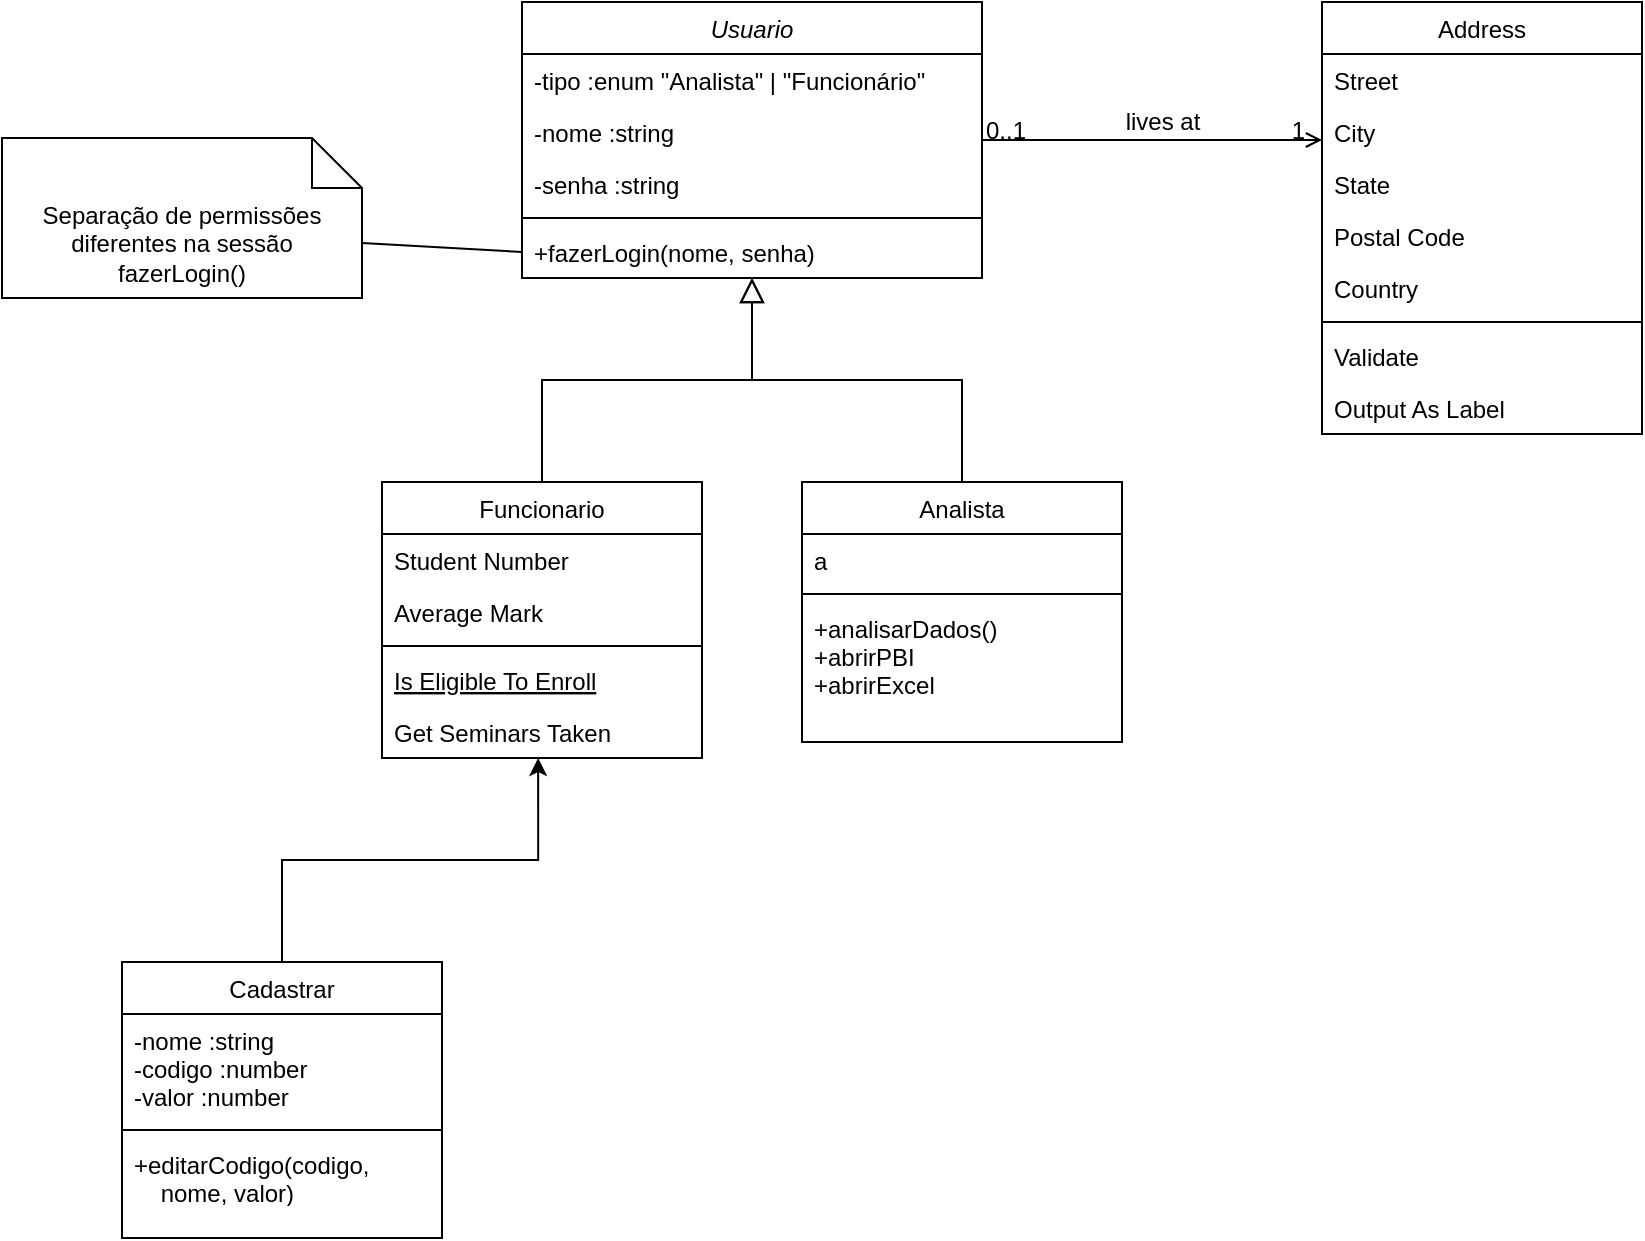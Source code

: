 <mxfile version="20.6.0" type="github" pages="2">
  <diagram id="C5RBs43oDa-KdzZeNtuy" name="Classes">
    <mxGraphModel dx="2249" dy="817" grid="1" gridSize="10" guides="1" tooltips="1" connect="1" arrows="1" fold="1" page="1" pageScale="1" pageWidth="827" pageHeight="1169" math="0" shadow="0">
      <root>
        <mxCell id="WIyWlLk6GJQsqaUBKTNV-0" />
        <mxCell id="WIyWlLk6GJQsqaUBKTNV-1" parent="WIyWlLk6GJQsqaUBKTNV-0" />
        <mxCell id="zkfFHV4jXpPFQw0GAbJ--0" value="Usuario" style="swimlane;fontStyle=2;align=center;verticalAlign=top;childLayout=stackLayout;horizontal=1;startSize=26;horizontalStack=0;resizeParent=1;resizeLast=0;collapsible=1;marginBottom=0;rounded=0;shadow=0;strokeWidth=1;" parent="WIyWlLk6GJQsqaUBKTNV-1" vertex="1">
          <mxGeometry x="190" y="120" width="230" height="138" as="geometry">
            <mxRectangle x="230" y="140" width="160" height="26" as="alternateBounds" />
          </mxGeometry>
        </mxCell>
        <mxCell id="zkfFHV4jXpPFQw0GAbJ--1" value="-tipo :enum &quot;Analista&quot; | &quot;Funcionário&quot;&#xa; " style="text;align=left;verticalAlign=top;spacingLeft=4;spacingRight=4;overflow=hidden;rotatable=0;points=[[0,0.5],[1,0.5]];portConstraint=eastwest;" parent="zkfFHV4jXpPFQw0GAbJ--0" vertex="1">
          <mxGeometry y="26" width="230" height="26" as="geometry" />
        </mxCell>
        <mxCell id="zkfFHV4jXpPFQw0GAbJ--2" value="-nome :string" style="text;align=left;verticalAlign=top;spacingLeft=4;spacingRight=4;overflow=hidden;rotatable=0;points=[[0,0.5],[1,0.5]];portConstraint=eastwest;rounded=0;shadow=0;html=0;" parent="zkfFHV4jXpPFQw0GAbJ--0" vertex="1">
          <mxGeometry y="52" width="230" height="26" as="geometry" />
        </mxCell>
        <mxCell id="zkfFHV4jXpPFQw0GAbJ--3" value="-senha :string" style="text;align=left;verticalAlign=top;spacingLeft=4;spacingRight=4;overflow=hidden;rotatable=0;points=[[0,0.5],[1,0.5]];portConstraint=eastwest;rounded=0;shadow=0;html=0;" parent="zkfFHV4jXpPFQw0GAbJ--0" vertex="1">
          <mxGeometry y="78" width="230" height="26" as="geometry" />
        </mxCell>
        <mxCell id="zkfFHV4jXpPFQw0GAbJ--4" value="" style="line;html=1;strokeWidth=1;align=left;verticalAlign=middle;spacingTop=-1;spacingLeft=3;spacingRight=3;rotatable=0;labelPosition=right;points=[];portConstraint=eastwest;" parent="zkfFHV4jXpPFQw0GAbJ--0" vertex="1">
          <mxGeometry y="104" width="230" height="8" as="geometry" />
        </mxCell>
        <mxCell id="zkfFHV4jXpPFQw0GAbJ--5" value="+fazerLogin(nome, senha)" style="text;align=left;verticalAlign=top;spacingLeft=4;spacingRight=4;overflow=hidden;rotatable=0;points=[[0,0.5],[1,0.5]];portConstraint=eastwest;" parent="zkfFHV4jXpPFQw0GAbJ--0" vertex="1">
          <mxGeometry y="112" width="230" height="26" as="geometry" />
        </mxCell>
        <mxCell id="zkfFHV4jXpPFQw0GAbJ--6" value="Funcionario" style="swimlane;fontStyle=0;align=center;verticalAlign=top;childLayout=stackLayout;horizontal=1;startSize=26;horizontalStack=0;resizeParent=1;resizeLast=0;collapsible=1;marginBottom=0;rounded=0;shadow=0;strokeWidth=1;" parent="WIyWlLk6GJQsqaUBKTNV-1" vertex="1">
          <mxGeometry x="120" y="360" width="160" height="138" as="geometry">
            <mxRectangle x="130" y="380" width="160" height="26" as="alternateBounds" />
          </mxGeometry>
        </mxCell>
        <mxCell id="zkfFHV4jXpPFQw0GAbJ--7" value="Student Number" style="text;align=left;verticalAlign=top;spacingLeft=4;spacingRight=4;overflow=hidden;rotatable=0;points=[[0,0.5],[1,0.5]];portConstraint=eastwest;" parent="zkfFHV4jXpPFQw0GAbJ--6" vertex="1">
          <mxGeometry y="26" width="160" height="26" as="geometry" />
        </mxCell>
        <mxCell id="zkfFHV4jXpPFQw0GAbJ--8" value="Average Mark" style="text;align=left;verticalAlign=top;spacingLeft=4;spacingRight=4;overflow=hidden;rotatable=0;points=[[0,0.5],[1,0.5]];portConstraint=eastwest;rounded=0;shadow=0;html=0;" parent="zkfFHV4jXpPFQw0GAbJ--6" vertex="1">
          <mxGeometry y="52" width="160" height="26" as="geometry" />
        </mxCell>
        <mxCell id="zkfFHV4jXpPFQw0GAbJ--9" value="" style="line;html=1;strokeWidth=1;align=left;verticalAlign=middle;spacingTop=-1;spacingLeft=3;spacingRight=3;rotatable=0;labelPosition=right;points=[];portConstraint=eastwest;" parent="zkfFHV4jXpPFQw0GAbJ--6" vertex="1">
          <mxGeometry y="78" width="160" height="8" as="geometry" />
        </mxCell>
        <mxCell id="zkfFHV4jXpPFQw0GAbJ--10" value="Is Eligible To Enroll" style="text;align=left;verticalAlign=top;spacingLeft=4;spacingRight=4;overflow=hidden;rotatable=0;points=[[0,0.5],[1,0.5]];portConstraint=eastwest;fontStyle=4" parent="zkfFHV4jXpPFQw0GAbJ--6" vertex="1">
          <mxGeometry y="86" width="160" height="26" as="geometry" />
        </mxCell>
        <mxCell id="zkfFHV4jXpPFQw0GAbJ--11" value="Get Seminars Taken" style="text;align=left;verticalAlign=top;spacingLeft=4;spacingRight=4;overflow=hidden;rotatable=0;points=[[0,0.5],[1,0.5]];portConstraint=eastwest;" parent="zkfFHV4jXpPFQw0GAbJ--6" vertex="1">
          <mxGeometry y="112" width="160" height="26" as="geometry" />
        </mxCell>
        <mxCell id="zkfFHV4jXpPFQw0GAbJ--12" value="" style="endArrow=block;endSize=10;endFill=0;shadow=0;strokeWidth=1;rounded=0;edgeStyle=elbowEdgeStyle;elbow=vertical;" parent="WIyWlLk6GJQsqaUBKTNV-1" source="zkfFHV4jXpPFQw0GAbJ--6" target="zkfFHV4jXpPFQw0GAbJ--0" edge="1">
          <mxGeometry width="160" relative="1" as="geometry">
            <mxPoint x="200" y="203" as="sourcePoint" />
            <mxPoint x="200" y="203" as="targetPoint" />
          </mxGeometry>
        </mxCell>
        <mxCell id="zkfFHV4jXpPFQw0GAbJ--13" value="Analista" style="swimlane;fontStyle=0;align=center;verticalAlign=top;childLayout=stackLayout;horizontal=1;startSize=26;horizontalStack=0;resizeParent=1;resizeLast=0;collapsible=1;marginBottom=0;rounded=0;shadow=0;strokeWidth=1;" parent="WIyWlLk6GJQsqaUBKTNV-1" vertex="1">
          <mxGeometry x="330" y="360" width="160" height="130" as="geometry">
            <mxRectangle x="340" y="380" width="170" height="26" as="alternateBounds" />
          </mxGeometry>
        </mxCell>
        <mxCell id="zkfFHV4jXpPFQw0GAbJ--14" value="a" style="text;align=left;verticalAlign=top;spacingLeft=4;spacingRight=4;overflow=hidden;rotatable=0;points=[[0,0.5],[1,0.5]];portConstraint=eastwest;" parent="zkfFHV4jXpPFQw0GAbJ--13" vertex="1">
          <mxGeometry y="26" width="160" height="26" as="geometry" />
        </mxCell>
        <mxCell id="zkfFHV4jXpPFQw0GAbJ--15" value="" style="line;html=1;strokeWidth=1;align=left;verticalAlign=middle;spacingTop=-1;spacingLeft=3;spacingRight=3;rotatable=0;labelPosition=right;points=[];portConstraint=eastwest;" parent="zkfFHV4jXpPFQw0GAbJ--13" vertex="1">
          <mxGeometry y="52" width="160" height="8" as="geometry" />
        </mxCell>
        <mxCell id="MXltEWGEqWDvae1Of614-11" value="+analisarDados()&#xa;+abrirPBI&#xa;+abrirExcel&#xa;" style="text;align=left;verticalAlign=top;spacingLeft=4;spacingRight=4;overflow=hidden;rotatable=0;points=[[0,0.5],[1,0.5]];portConstraint=eastwest;fontStyle=0" vertex="1" parent="zkfFHV4jXpPFQw0GAbJ--13">
          <mxGeometry y="60" width="160" height="60" as="geometry" />
        </mxCell>
        <mxCell id="zkfFHV4jXpPFQw0GAbJ--16" value="" style="endArrow=block;endSize=10;endFill=0;shadow=0;strokeWidth=1;rounded=0;edgeStyle=elbowEdgeStyle;elbow=vertical;" parent="WIyWlLk6GJQsqaUBKTNV-1" source="zkfFHV4jXpPFQw0GAbJ--13" target="zkfFHV4jXpPFQw0GAbJ--0" edge="1">
          <mxGeometry width="160" relative="1" as="geometry">
            <mxPoint x="210" y="373" as="sourcePoint" />
            <mxPoint x="310" y="271" as="targetPoint" />
          </mxGeometry>
        </mxCell>
        <mxCell id="zkfFHV4jXpPFQw0GAbJ--17" value="Address" style="swimlane;fontStyle=0;align=center;verticalAlign=top;childLayout=stackLayout;horizontal=1;startSize=26;horizontalStack=0;resizeParent=1;resizeLast=0;collapsible=1;marginBottom=0;rounded=0;shadow=0;strokeWidth=1;" parent="WIyWlLk6GJQsqaUBKTNV-1" vertex="1">
          <mxGeometry x="590" y="120" width="160" height="216" as="geometry">
            <mxRectangle x="550" y="140" width="160" height="26" as="alternateBounds" />
          </mxGeometry>
        </mxCell>
        <mxCell id="zkfFHV4jXpPFQw0GAbJ--18" value="Street" style="text;align=left;verticalAlign=top;spacingLeft=4;spacingRight=4;overflow=hidden;rotatable=0;points=[[0,0.5],[1,0.5]];portConstraint=eastwest;" parent="zkfFHV4jXpPFQw0GAbJ--17" vertex="1">
          <mxGeometry y="26" width="160" height="26" as="geometry" />
        </mxCell>
        <mxCell id="zkfFHV4jXpPFQw0GAbJ--19" value="City" style="text;align=left;verticalAlign=top;spacingLeft=4;spacingRight=4;overflow=hidden;rotatable=0;points=[[0,0.5],[1,0.5]];portConstraint=eastwest;rounded=0;shadow=0;html=0;" parent="zkfFHV4jXpPFQw0GAbJ--17" vertex="1">
          <mxGeometry y="52" width="160" height="26" as="geometry" />
        </mxCell>
        <mxCell id="zkfFHV4jXpPFQw0GAbJ--20" value="State" style="text;align=left;verticalAlign=top;spacingLeft=4;spacingRight=4;overflow=hidden;rotatable=0;points=[[0,0.5],[1,0.5]];portConstraint=eastwest;rounded=0;shadow=0;html=0;" parent="zkfFHV4jXpPFQw0GAbJ--17" vertex="1">
          <mxGeometry y="78" width="160" height="26" as="geometry" />
        </mxCell>
        <mxCell id="zkfFHV4jXpPFQw0GAbJ--21" value="Postal Code" style="text;align=left;verticalAlign=top;spacingLeft=4;spacingRight=4;overflow=hidden;rotatable=0;points=[[0,0.5],[1,0.5]];portConstraint=eastwest;rounded=0;shadow=0;html=0;" parent="zkfFHV4jXpPFQw0GAbJ--17" vertex="1">
          <mxGeometry y="104" width="160" height="26" as="geometry" />
        </mxCell>
        <mxCell id="zkfFHV4jXpPFQw0GAbJ--22" value="Country" style="text;align=left;verticalAlign=top;spacingLeft=4;spacingRight=4;overflow=hidden;rotatable=0;points=[[0,0.5],[1,0.5]];portConstraint=eastwest;rounded=0;shadow=0;html=0;" parent="zkfFHV4jXpPFQw0GAbJ--17" vertex="1">
          <mxGeometry y="130" width="160" height="26" as="geometry" />
        </mxCell>
        <mxCell id="zkfFHV4jXpPFQw0GAbJ--23" value="" style="line;html=1;strokeWidth=1;align=left;verticalAlign=middle;spacingTop=-1;spacingLeft=3;spacingRight=3;rotatable=0;labelPosition=right;points=[];portConstraint=eastwest;" parent="zkfFHV4jXpPFQw0GAbJ--17" vertex="1">
          <mxGeometry y="156" width="160" height="8" as="geometry" />
        </mxCell>
        <mxCell id="zkfFHV4jXpPFQw0GAbJ--24" value="Validate" style="text;align=left;verticalAlign=top;spacingLeft=4;spacingRight=4;overflow=hidden;rotatable=0;points=[[0,0.5],[1,0.5]];portConstraint=eastwest;" parent="zkfFHV4jXpPFQw0GAbJ--17" vertex="1">
          <mxGeometry y="164" width="160" height="26" as="geometry" />
        </mxCell>
        <mxCell id="zkfFHV4jXpPFQw0GAbJ--25" value="Output As Label" style="text;align=left;verticalAlign=top;spacingLeft=4;spacingRight=4;overflow=hidden;rotatable=0;points=[[0,0.5],[1,0.5]];portConstraint=eastwest;" parent="zkfFHV4jXpPFQw0GAbJ--17" vertex="1">
          <mxGeometry y="190" width="160" height="26" as="geometry" />
        </mxCell>
        <mxCell id="zkfFHV4jXpPFQw0GAbJ--26" value="" style="endArrow=open;shadow=0;strokeWidth=1;rounded=0;endFill=1;edgeStyle=elbowEdgeStyle;elbow=vertical;" parent="WIyWlLk6GJQsqaUBKTNV-1" source="zkfFHV4jXpPFQw0GAbJ--0" target="zkfFHV4jXpPFQw0GAbJ--17" edge="1">
          <mxGeometry x="0.5" y="41" relative="1" as="geometry">
            <mxPoint x="380" y="192" as="sourcePoint" />
            <mxPoint x="540" y="192" as="targetPoint" />
            <mxPoint x="-40" y="32" as="offset" />
          </mxGeometry>
        </mxCell>
        <mxCell id="zkfFHV4jXpPFQw0GAbJ--27" value="0..1" style="resizable=0;align=left;verticalAlign=bottom;labelBackgroundColor=none;fontSize=12;" parent="zkfFHV4jXpPFQw0GAbJ--26" connectable="0" vertex="1">
          <mxGeometry x="-1" relative="1" as="geometry">
            <mxPoint y="4" as="offset" />
          </mxGeometry>
        </mxCell>
        <mxCell id="zkfFHV4jXpPFQw0GAbJ--28" value="1" style="resizable=0;align=right;verticalAlign=bottom;labelBackgroundColor=none;fontSize=12;" parent="zkfFHV4jXpPFQw0GAbJ--26" connectable="0" vertex="1">
          <mxGeometry x="1" relative="1" as="geometry">
            <mxPoint x="-7" y="4" as="offset" />
          </mxGeometry>
        </mxCell>
        <mxCell id="zkfFHV4jXpPFQw0GAbJ--29" value="lives at" style="text;html=1;resizable=0;points=[];;align=center;verticalAlign=middle;labelBackgroundColor=none;rounded=0;shadow=0;strokeWidth=1;fontSize=12;" parent="zkfFHV4jXpPFQw0GAbJ--26" vertex="1" connectable="0">
          <mxGeometry x="0.5" y="49" relative="1" as="geometry">
            <mxPoint x="-38" y="40" as="offset" />
          </mxGeometry>
        </mxCell>
        <mxCell id="JXFcDKoOjAv2CRBzyAt1-0" style="rounded=0;orthogonalLoop=1;jettySize=auto;html=1;exitX=0;exitY=0;exitDx=180;exitDy=52.5;exitPerimeter=0;entryX=0;entryY=0.5;entryDx=0;entryDy=0;endArrow=none;endFill=0;" parent="WIyWlLk6GJQsqaUBKTNV-1" source="rXVQkoE6x8PTo4L2yQFu-0" target="zkfFHV4jXpPFQw0GAbJ--5" edge="1">
          <mxGeometry relative="1" as="geometry" />
        </mxCell>
        <mxCell id="rXVQkoE6x8PTo4L2yQFu-0" value="Separação de permissões diferentes na sessão fazerLogin()" style="shape=note2;boundedLbl=1;whiteSpace=wrap;html=1;size=25;verticalAlign=top;align=center;" parent="WIyWlLk6GJQsqaUBKTNV-1" vertex="1">
          <mxGeometry x="-70" y="188" width="180" height="80" as="geometry" />
        </mxCell>
        <mxCell id="MXltEWGEqWDvae1Of614-13" style="edgeStyle=orthogonalEdgeStyle;rounded=0;orthogonalLoop=1;jettySize=auto;html=1;entryX=0.488;entryY=1;entryDx=0;entryDy=0;entryPerimeter=0;" edge="1" parent="WIyWlLk6GJQsqaUBKTNV-1" source="MXltEWGEqWDvae1Of614-5" target="zkfFHV4jXpPFQw0GAbJ--11">
          <mxGeometry relative="1" as="geometry" />
        </mxCell>
        <mxCell id="MXltEWGEqWDvae1Of614-5" value="Cadastrar" style="swimlane;fontStyle=0;align=center;verticalAlign=top;childLayout=stackLayout;horizontal=1;startSize=26;horizontalStack=0;resizeParent=1;resizeLast=0;collapsible=1;marginBottom=0;rounded=0;shadow=0;strokeWidth=1;" vertex="1" parent="WIyWlLk6GJQsqaUBKTNV-1">
          <mxGeometry x="-10" y="600" width="160" height="138" as="geometry">
            <mxRectangle x="130" y="380" width="160" height="26" as="alternateBounds" />
          </mxGeometry>
        </mxCell>
        <mxCell id="MXltEWGEqWDvae1Of614-6" value="-nome :string&#xa;-codigo :number&#xa;-valor :number" style="text;align=left;verticalAlign=top;spacingLeft=4;spacingRight=4;overflow=hidden;rotatable=0;points=[[0,0.5],[1,0.5]];portConstraint=eastwest;" vertex="1" parent="MXltEWGEqWDvae1Of614-5">
          <mxGeometry y="26" width="160" height="54" as="geometry" />
        </mxCell>
        <mxCell id="MXltEWGEqWDvae1Of614-8" value="" style="line;html=1;strokeWidth=1;align=left;verticalAlign=middle;spacingTop=-1;spacingLeft=3;spacingRight=3;rotatable=0;labelPosition=right;points=[];portConstraint=eastwest;" vertex="1" parent="MXltEWGEqWDvae1Of614-5">
          <mxGeometry y="80" width="160" height="8" as="geometry" />
        </mxCell>
        <mxCell id="MXltEWGEqWDvae1Of614-10" value="+editarCodigo(codigo, &#xa;    nome, valor)&#xa;" style="text;align=left;verticalAlign=top;spacingLeft=4;spacingRight=4;overflow=hidden;rotatable=0;points=[[0,0.5],[1,0.5]];portConstraint=eastwest;" vertex="1" parent="MXltEWGEqWDvae1Of614-5">
          <mxGeometry y="88" width="160" height="30" as="geometry" />
        </mxCell>
      </root>
    </mxGraphModel>
  </diagram>
  <diagram id="YxvPXJoWeegzu7vzBtAi" name="Uso">
    <mxGraphModel dx="1673" dy="961" grid="1" gridSize="10" guides="1" tooltips="1" connect="1" arrows="1" fold="1" page="1" pageScale="1" pageWidth="827" pageHeight="1169" math="0" shadow="0">
      <root>
        <mxCell id="0" />
        <mxCell id="1" parent="0" />
        <mxCell id="LKXvDlVbQnS9lXqwvB2i-6" style="edgeStyle=orthogonalEdgeStyle;rounded=0;orthogonalLoop=1;jettySize=auto;html=1;entryX=0;entryY=0.5;entryDx=0;entryDy=0;endArrow=none;endFill=0;" parent="1" source="LKXvDlVbQnS9lXqwvB2i-1" target="LKXvDlVbQnS9lXqwvB2i-2" edge="1">
          <mxGeometry relative="1" as="geometry" />
        </mxCell>
        <mxCell id="yIsuKtvCdHcQYVbRqCcj-2" style="edgeStyle=orthogonalEdgeStyle;rounded=0;orthogonalLoop=1;jettySize=auto;html=1;entryX=0.5;entryY=0;entryDx=0;entryDy=0;entryPerimeter=0;endArrow=block;endFill=0;" parent="1" source="LKXvDlVbQnS9lXqwvB2i-1" target="LKXvDlVbQnS9lXqwvB2i-7" edge="1">
          <mxGeometry relative="1" as="geometry" />
        </mxCell>
        <mxCell id="gkOt_P2JsEy7DPve_X54-4" style="edgeStyle=none;rounded=0;orthogonalLoop=1;jettySize=auto;html=1;entryX=0.5;entryY=0;entryDx=0;entryDy=0;entryPerimeter=0;endArrow=block;endFill=0;" edge="1" parent="1" source="LKXvDlVbQnS9lXqwvB2i-1" target="yIsuKtvCdHcQYVbRqCcj-8">
          <mxGeometry relative="1" as="geometry" />
        </mxCell>
        <mxCell id="LKXvDlVbQnS9lXqwvB2i-1" value="Admin&lt;br&gt;" style="shape=umlActor;verticalLabelPosition=bottom;verticalAlign=top;html=1;" parent="1" vertex="1">
          <mxGeometry x="50" y="330" width="30" height="60" as="geometry" />
        </mxCell>
        <mxCell id="LKXvDlVbQnS9lXqwvB2i-2" value="Gerenciar usuários" style="ellipse;whiteSpace=wrap;html=1;" parent="1" vertex="1">
          <mxGeometry x="160" y="325" width="140" height="70" as="geometry" />
        </mxCell>
        <mxCell id="MXZMHwFDfzhrxJ-Q2J9I-8" style="edgeStyle=none;rounded=0;orthogonalLoop=1;jettySize=auto;html=1;endArrow=block;endFill=0;entryX=0.5;entryY=0;entryDx=0;entryDy=0;entryPerimeter=0;" parent="1" source="LKXvDlVbQnS9lXqwvB2i-7" target="LKXvDlVbQnS9lXqwvB2i-8" edge="1">
          <mxGeometry relative="1" as="geometry">
            <mxPoint x="65" y="1050" as="targetPoint" />
          </mxGeometry>
        </mxCell>
        <mxCell id="MXZMHwFDfzhrxJ-Q2J9I-12" style="edgeStyle=none;rounded=0;orthogonalLoop=1;jettySize=auto;html=1;exitX=1;exitY=0.333;exitDx=0;exitDy=0;exitPerimeter=0;entryX=0;entryY=0.5;entryDx=0;entryDy=0;endArrow=none;endFill=0;" parent="1" source="LKXvDlVbQnS9lXqwvB2i-7" target="MXZMHwFDfzhrxJ-Q2J9I-10" edge="1">
          <mxGeometry relative="1" as="geometry" />
        </mxCell>
        <mxCell id="MXZMHwFDfzhrxJ-Q2J9I-13" style="edgeStyle=none;rounded=0;orthogonalLoop=1;jettySize=auto;html=1;exitX=1;exitY=0.333;exitDx=0;exitDy=0;exitPerimeter=0;entryX=0;entryY=0.5;entryDx=0;entryDy=0;endArrow=none;endFill=0;" parent="1" source="LKXvDlVbQnS9lXqwvB2i-7" target="MXZMHwFDfzhrxJ-Q2J9I-11" edge="1">
          <mxGeometry relative="1" as="geometry" />
        </mxCell>
        <mxCell id="MXZMHwFDfzhrxJ-Q2J9I-14" style="edgeStyle=none;rounded=0;orthogonalLoop=1;jettySize=auto;html=1;exitX=1;exitY=0.333;exitDx=0;exitDy=0;exitPerimeter=0;entryX=0;entryY=0.5;entryDx=0;entryDy=0;endArrow=none;endFill=0;" parent="1" source="LKXvDlVbQnS9lXqwvB2i-7" target="yIsuKtvCdHcQYVbRqCcj-3" edge="1">
          <mxGeometry relative="1" as="geometry" />
        </mxCell>
        <mxCell id="LKXvDlVbQnS9lXqwvB2i-7" value="Analista&lt;br&gt;" style="shape=umlActor;verticalLabelPosition=bottom;verticalAlign=top;html=1;" parent="1" vertex="1">
          <mxGeometry x="50" y="535" width="30" height="60" as="geometry" />
        </mxCell>
        <mxCell id="yIsuKtvCdHcQYVbRqCcj-14" style="rounded=0;orthogonalLoop=1;jettySize=auto;html=1;exitX=1;exitY=0.333;exitDx=0;exitDy=0;exitPerimeter=0;entryX=0;entryY=0.5;entryDx=0;entryDy=0;endArrow=none;endFill=0;" parent="1" source="LKXvDlVbQnS9lXqwvB2i-8" target="yIsuKtvCdHcQYVbRqCcj-10" edge="1">
          <mxGeometry relative="1" as="geometry" />
        </mxCell>
        <mxCell id="yIsuKtvCdHcQYVbRqCcj-15" style="edgeStyle=none;rounded=0;orthogonalLoop=1;jettySize=auto;html=1;exitX=1;exitY=0.333;exitDx=0;exitDy=0;exitPerimeter=0;entryX=0;entryY=0.5;entryDx=0;entryDy=0;endArrow=none;endFill=0;" parent="1" source="LKXvDlVbQnS9lXqwvB2i-8" target="yIsuKtvCdHcQYVbRqCcj-11" edge="1">
          <mxGeometry relative="1" as="geometry" />
        </mxCell>
        <mxCell id="yIsuKtvCdHcQYVbRqCcj-16" style="edgeStyle=none;rounded=0;orthogonalLoop=1;jettySize=auto;html=1;exitX=1;exitY=0.333;exitDx=0;exitDy=0;exitPerimeter=0;entryX=0;entryY=0.5;entryDx=0;entryDy=0;endArrow=none;endFill=0;" parent="1" source="LKXvDlVbQnS9lXqwvB2i-8" target="yIsuKtvCdHcQYVbRqCcj-12" edge="1">
          <mxGeometry relative="1" as="geometry" />
        </mxCell>
        <mxCell id="LKXvDlVbQnS9lXqwvB2i-8" value="Usuário" style="shape=umlActor;verticalLabelPosition=bottom;verticalAlign=top;html=1;" parent="1" vertex="1">
          <mxGeometry x="40" y="1055" width="30" height="60" as="geometry" />
        </mxCell>
        <mxCell id="yIsuKtvCdHcQYVbRqCcj-3" value="Analisar Dados" style="ellipse;whiteSpace=wrap;html=1;" parent="1" vertex="1">
          <mxGeometry x="160" y="590" width="140" height="70" as="geometry" />
        </mxCell>
        <mxCell id="yIsuKtvCdHcQYVbRqCcj-6" value="Atualizar Estoque" style="ellipse;whiteSpace=wrap;html=1;" parent="1" vertex="1">
          <mxGeometry x="410" y="600" width="140" height="70" as="geometry" />
        </mxCell>
        <mxCell id="yIsuKtvCdHcQYVbRqCcj-7" value="Cadastrar Gasto" style="ellipse;whiteSpace=wrap;html=1;" parent="1" vertex="1">
          <mxGeometry x="410" y="845" width="140" height="70" as="geometry" />
        </mxCell>
        <mxCell id="MXZMHwFDfzhrxJ-Q2J9I-3" style="rounded=0;orthogonalLoop=1;jettySize=auto;html=1;entryX=0;entryY=0.5;entryDx=0;entryDy=0;endArrow=none;endFill=0;" parent="1" source="yIsuKtvCdHcQYVbRqCcj-8" target="yIsuKtvCdHcQYVbRqCcj-6" edge="1">
          <mxGeometry relative="1" as="geometry" />
        </mxCell>
        <mxCell id="MXZMHwFDfzhrxJ-Q2J9I-4" style="edgeStyle=none;rounded=0;orthogonalLoop=1;jettySize=auto;html=1;entryX=0;entryY=0.5;entryDx=0;entryDy=0;endArrow=none;endFill=0;" parent="1" source="yIsuKtvCdHcQYVbRqCcj-8" target="yIsuKtvCdHcQYVbRqCcj-18" edge="1">
          <mxGeometry relative="1" as="geometry" />
        </mxCell>
        <mxCell id="MXZMHwFDfzhrxJ-Q2J9I-5" style="edgeStyle=none;rounded=0;orthogonalLoop=1;jettySize=auto;html=1;entryX=0;entryY=0.5;entryDx=0;entryDy=0;endArrow=none;endFill=0;" parent="1" source="yIsuKtvCdHcQYVbRqCcj-8" target="yIsuKtvCdHcQYVbRqCcj-17" edge="1">
          <mxGeometry relative="1" as="geometry" />
        </mxCell>
        <mxCell id="MXZMHwFDfzhrxJ-Q2J9I-6" style="edgeStyle=none;rounded=0;orthogonalLoop=1;jettySize=auto;html=1;entryX=0;entryY=0.5;entryDx=0;entryDy=0;endArrow=none;endFill=0;" parent="1" source="yIsuKtvCdHcQYVbRqCcj-8" target="yIsuKtvCdHcQYVbRqCcj-7" edge="1">
          <mxGeometry relative="1" as="geometry" />
        </mxCell>
        <mxCell id="MXZMHwFDfzhrxJ-Q2J9I-7" style="edgeStyle=none;rounded=0;orthogonalLoop=1;jettySize=auto;html=1;entryX=0.75;entryY=0.1;entryDx=0;entryDy=0;entryPerimeter=0;endArrow=block;endFill=0;" parent="1" source="yIsuKtvCdHcQYVbRqCcj-8" target="LKXvDlVbQnS9lXqwvB2i-8" edge="1">
          <mxGeometry relative="1" as="geometry" />
        </mxCell>
        <mxCell id="yIsuKtvCdHcQYVbRqCcj-8" value="Funcionário" style="shape=umlActor;verticalLabelPosition=bottom;verticalAlign=top;html=1;" parent="1" vertex="1">
          <mxGeometry x="110" y="750" width="30" height="60" as="geometry" />
        </mxCell>
        <mxCell id="yIsuKtvCdHcQYVbRqCcj-10" value="Criar conta" style="ellipse;whiteSpace=wrap;html=1;" parent="1" vertex="1">
          <mxGeometry x="250" y="960" width="140" height="70" as="geometry" />
        </mxCell>
        <mxCell id="MXZMHwFDfzhrxJ-Q2J9I-16" style="edgeStyle=none;rounded=0;orthogonalLoop=1;jettySize=auto;html=1;exitX=1;exitY=0.5;exitDx=0;exitDy=0;entryX=0;entryY=0.5;entryDx=0;entryDy=0;entryPerimeter=0;endArrow=none;endFill=0;dashed=1;" parent="1" source="yIsuKtvCdHcQYVbRqCcj-11" target="MXZMHwFDfzhrxJ-Q2J9I-15" edge="1">
          <mxGeometry relative="1" as="geometry" />
        </mxCell>
        <mxCell id="yIsuKtvCdHcQYVbRqCcj-11" value="Efetuar Login" style="ellipse;whiteSpace=wrap;html=1;" parent="1" vertex="1">
          <mxGeometry x="250" y="1050" width="140" height="70" as="geometry" />
        </mxCell>
        <mxCell id="yIsuKtvCdHcQYVbRqCcj-12" value="Fazer Logout" style="ellipse;whiteSpace=wrap;html=1;" parent="1" vertex="1">
          <mxGeometry x="250" y="1140" width="140" height="70" as="geometry" />
        </mxCell>
        <mxCell id="yIsuKtvCdHcQYVbRqCcj-17" value="Cadastrar Lucro" style="ellipse;whiteSpace=wrap;html=1;" parent="1" vertex="1">
          <mxGeometry x="410" y="760" width="140" height="70" as="geometry" />
        </mxCell>
        <mxCell id="yIsuKtvCdHcQYVbRqCcj-18" value="Informar Novos Dados" style="ellipse;whiteSpace=wrap;html=1;" parent="1" vertex="1">
          <mxGeometry x="410" y="680" width="140" height="70" as="geometry" />
        </mxCell>
        <mxCell id="MXZMHwFDfzhrxJ-Q2J9I-10" value="Abrir Com Power BI" style="ellipse;whiteSpace=wrap;html=1;" parent="1" vertex="1">
          <mxGeometry x="270" y="400" width="140" height="70" as="geometry" />
        </mxCell>
        <mxCell id="MXZMHwFDfzhrxJ-Q2J9I-11" value="Abrir Com Excel" style="ellipse;whiteSpace=wrap;html=1;" parent="1" vertex="1">
          <mxGeometry x="270" y="480" width="140" height="70" as="geometry" />
        </mxCell>
        <mxCell id="MXZMHwFDfzhrxJ-Q2J9I-15" value="Casos de usos dependentes do &quot;Efetuar Login&quot; no sistema" style="shape=note2;boundedLbl=1;whiteSpace=wrap;html=1;size=25;verticalAlign=top;align=center;" parent="1" vertex="1">
          <mxGeometry x="490" y="1047.5" width="180" height="75" as="geometry" />
        </mxCell>
        <mxCell id="MXZMHwFDfzhrxJ-Q2J9I-18" style="edgeStyle=none;rounded=0;orthogonalLoop=1;jettySize=auto;html=1;exitX=0;exitY=0.5;exitDx=0;exitDy=0;entryX=1;entryY=0.5;entryDx=0;entryDy=0;dashed=1;endArrow=open;endFill=0;" parent="1" source="MXZMHwFDfzhrxJ-Q2J9I-17" target="yIsuKtvCdHcQYVbRqCcj-6" edge="1">
          <mxGeometry relative="1" as="geometry" />
        </mxCell>
        <mxCell id="MXZMHwFDfzhrxJ-Q2J9I-20" value="&amp;lt;&amp;lt; include &amp;gt;&amp;gt;" style="edgeLabel;html=1;align=center;verticalAlign=middle;resizable=0;points=[];" parent="MXZMHwFDfzhrxJ-Q2J9I-18" vertex="1" connectable="0">
          <mxGeometry x="0.163" relative="1" as="geometry">
            <mxPoint x="17" as="offset" />
          </mxGeometry>
        </mxCell>
        <mxCell id="MXZMHwFDfzhrxJ-Q2J9I-17" value="Mostrar Todo Estoque" style="ellipse;whiteSpace=wrap;html=1;" parent="1" vertex="1">
          <mxGeometry x="700" y="600" width="140" height="70" as="geometry" />
        </mxCell>
        <mxCell id="gkOt_P2JsEy7DPve_X54-2" style="rounded=0;orthogonalLoop=1;jettySize=auto;html=1;exitX=0;exitY=0.5;exitDx=0;exitDy=0;entryX=1;entryY=0.5;entryDx=0;entryDy=0;endArrow=none;endFill=0;dashed=1;" edge="1" parent="1" source="gkOt_P2JsEy7DPve_X54-1" target="yIsuKtvCdHcQYVbRqCcj-3">
          <mxGeometry relative="1" as="geometry">
            <mxPoint x="410.0" y="595" as="targetPoint" />
          </mxGeometry>
        </mxCell>
        <mxCell id="gkOt_P2JsEy7DPve_X54-3" value="&amp;lt;&amp;lt; include &amp;gt;&amp;gt;" style="edgeLabel;html=1;align=center;verticalAlign=middle;resizable=0;points=[];" vertex="1" connectable="0" parent="gkOt_P2JsEy7DPve_X54-2">
          <mxGeometry x="-0.363" y="1" relative="1" as="geometry">
            <mxPoint x="-5" y="16" as="offset" />
          </mxGeometry>
        </mxCell>
        <mxCell id="gkOt_P2JsEy7DPve_X54-1" value="Mostrar Todo Estoque" style="ellipse;whiteSpace=wrap;html=1;" vertex="1" parent="1">
          <mxGeometry x="460" y="470" width="140" height="70" as="geometry" />
        </mxCell>
      </root>
    </mxGraphModel>
  </diagram>
</mxfile>
